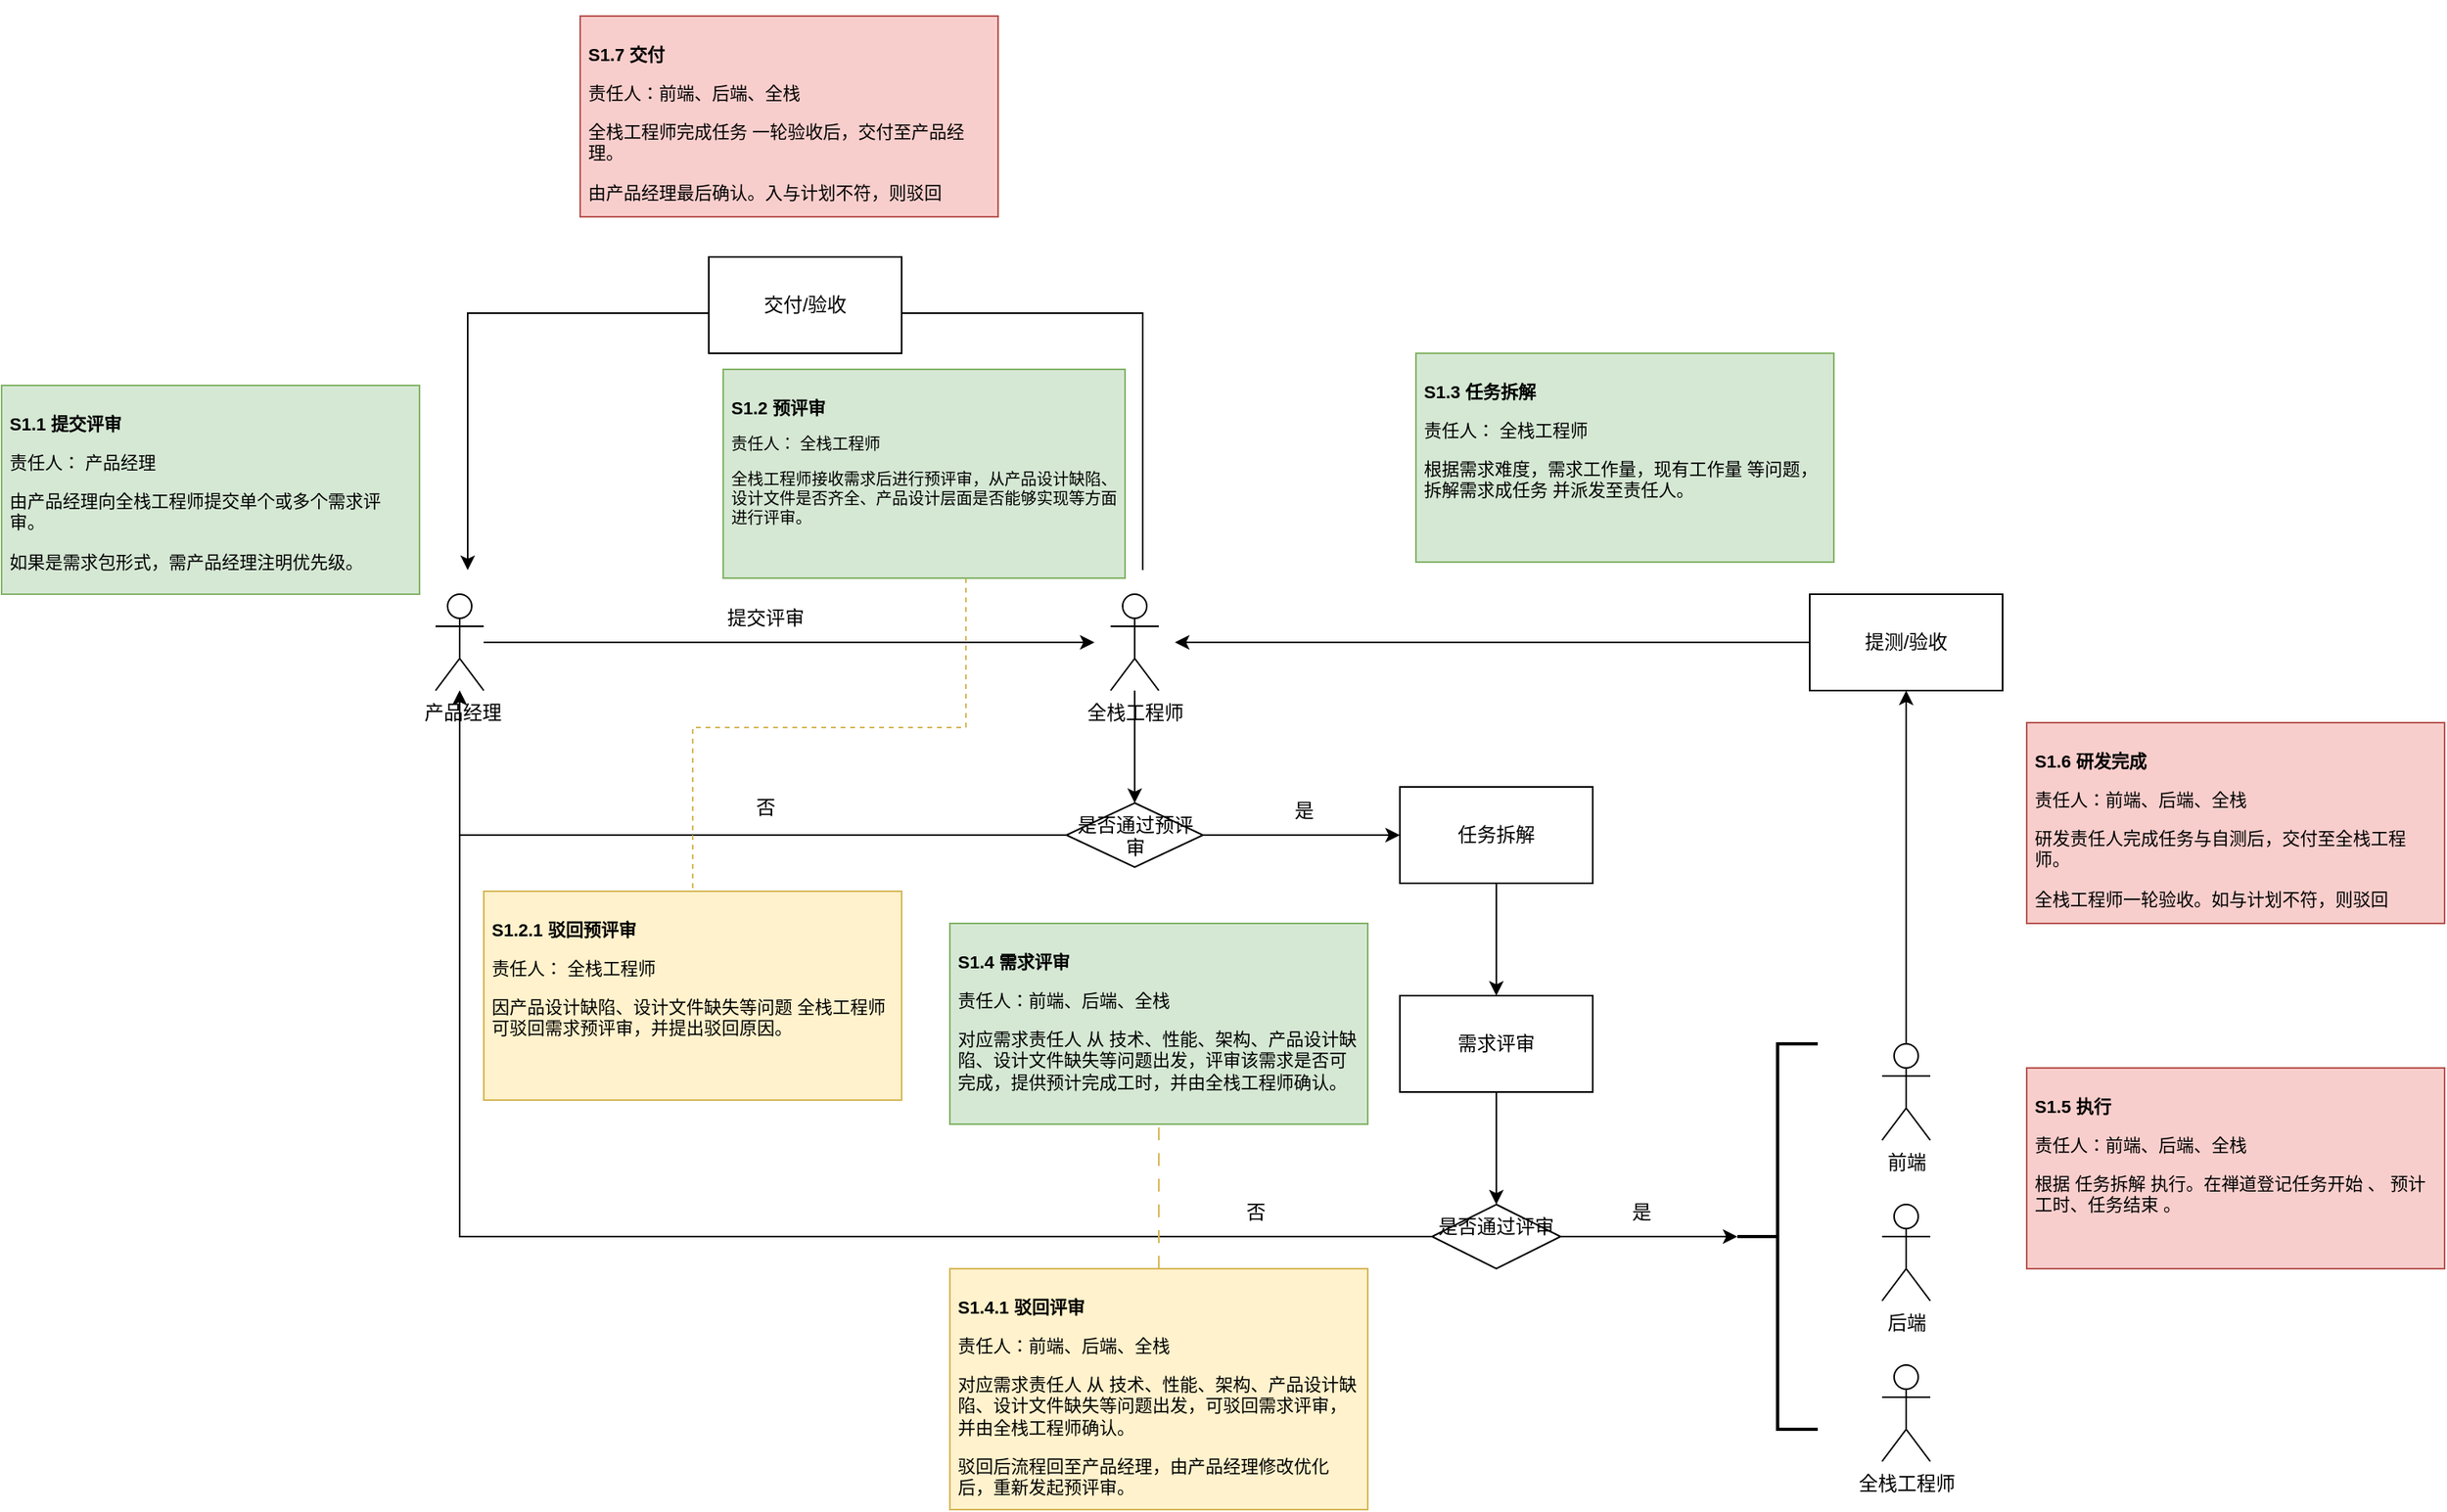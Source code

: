 <mxfile version="22.1.2" type="github">
  <diagram name="第 1 页" id="Yl_Y0jhFx-aN669XCNSj">
    <mxGraphModel dx="2645" dy="2150" grid="1" gridSize="10" guides="1" tooltips="1" connect="1" arrows="1" fold="1" page="1" pageScale="1" pageWidth="827" pageHeight="1169" math="0" shadow="0">
      <root>
        <mxCell id="0" />
        <mxCell id="1" parent="0" />
        <mxCell id="sgvOW9L5jxxhJpml9sWf-3" value="" style="edgeStyle=orthogonalEdgeStyle;rounded=0;orthogonalLoop=1;jettySize=auto;html=1;" edge="1" parent="1" source="sgvOW9L5jxxhJpml9sWf-1">
          <mxGeometry relative="1" as="geometry">
            <mxPoint x="520" y="300" as="targetPoint" />
          </mxGeometry>
        </mxCell>
        <mxCell id="sgvOW9L5jxxhJpml9sWf-1" value="&amp;nbsp;产品经理" style="shape=umlActor;verticalLabelPosition=bottom;verticalAlign=top;html=1;outlineConnect=0;" vertex="1" parent="1">
          <mxGeometry x="110" y="270" width="30" height="60" as="geometry" />
        </mxCell>
        <mxCell id="sgvOW9L5jxxhJpml9sWf-14" value="" style="edgeStyle=orthogonalEdgeStyle;rounded=0;orthogonalLoop=1;jettySize=auto;html=1;" edge="1" parent="1" source="sgvOW9L5jxxhJpml9sWf-5" target="sgvOW9L5jxxhJpml9sWf-13">
          <mxGeometry relative="1" as="geometry" />
        </mxCell>
        <mxCell id="sgvOW9L5jxxhJpml9sWf-5" value="全栈工程师" style="shape=umlActor;verticalLabelPosition=bottom;verticalAlign=top;html=1;outlineConnect=0;" vertex="1" parent="1">
          <mxGeometry x="530" y="270" width="30" height="60" as="geometry" />
        </mxCell>
        <mxCell id="sgvOW9L5jxxhJpml9sWf-9" value="提交评审" style="text;html=1;align=center;verticalAlign=middle;resizable=0;points=[];autosize=1;strokeColor=none;fillColor=none;" vertex="1" parent="1">
          <mxGeometry x="280" y="270" width="70" height="30" as="geometry" />
        </mxCell>
        <mxCell id="sgvOW9L5jxxhJpml9sWf-15" style="edgeStyle=orthogonalEdgeStyle;rounded=0;orthogonalLoop=1;jettySize=auto;html=1;" edge="1" parent="1" source="sgvOW9L5jxxhJpml9sWf-13" target="sgvOW9L5jxxhJpml9sWf-1">
          <mxGeometry relative="1" as="geometry" />
        </mxCell>
        <mxCell id="sgvOW9L5jxxhJpml9sWf-29" style="edgeStyle=orthogonalEdgeStyle;rounded=0;orthogonalLoop=1;jettySize=auto;html=1;entryX=0;entryY=0.5;entryDx=0;entryDy=0;" edge="1" parent="1" source="sgvOW9L5jxxhJpml9sWf-13" target="sgvOW9L5jxxhJpml9sWf-28">
          <mxGeometry relative="1" as="geometry" />
        </mxCell>
        <mxCell id="sgvOW9L5jxxhJpml9sWf-13" value="是否通过预评审" style="rhombus;whiteSpace=wrap;html=1;verticalAlign=top;" vertex="1" parent="1">
          <mxGeometry x="502.5" y="400" width="85" height="40" as="geometry" />
        </mxCell>
        <mxCell id="sgvOW9L5jxxhJpml9sWf-16" value="否" style="text;html=1;align=center;verticalAlign=middle;resizable=0;points=[];autosize=1;strokeColor=none;fillColor=none;" vertex="1" parent="1">
          <mxGeometry x="295" y="388" width="40" height="30" as="geometry" />
        </mxCell>
        <mxCell id="sgvOW9L5jxxhJpml9sWf-17" value="&lt;h1 style=&quot;font-size: 11px;&quot;&gt;&lt;font style=&quot;font-size: 11px;&quot;&gt;&lt;br&gt;&lt;/font&gt;&lt;/h1&gt;&lt;h1 style=&quot;font-size: 11px;&quot;&gt;&lt;font style=&quot;font-size: 11px;&quot;&gt;S1.1 提交评审&lt;/font&gt;&lt;/h1&gt;&lt;p style=&quot;font-size: 11px;&quot;&gt;&lt;font style=&quot;font-size: 11px;&quot;&gt;责任人： 产品经理&lt;/font&gt;&lt;/p&gt;&lt;p style=&quot;font-size: 11px;&quot;&gt;&lt;font style=&quot;font-size: 11px;&quot;&gt;由产品经理向全栈工程师提交单个或多个需求评审。&lt;/font&gt;&lt;/p&gt;&lt;p style=&quot;font-size: 11px;&quot;&gt;&lt;span style=&quot;background-color: initial;&quot;&gt;如果是需求包形式，需产品经理注明优先级。&lt;/span&gt;&lt;/p&gt;" style="text;html=1;strokeColor=#82b366;fillColor=#d5e8d4;spacing=5;spacingTop=-20;whiteSpace=wrap;overflow=hidden;rounded=0;" vertex="1" parent="1">
          <mxGeometry x="-160" y="140" width="260" height="130" as="geometry" />
        </mxCell>
        <mxCell id="sgvOW9L5jxxhJpml9sWf-18" value="&lt;h1 style=&quot;font-size: 11px;&quot;&gt;&lt;font style=&quot;font-size: 11px;&quot;&gt;&lt;br&gt;&lt;/font&gt;&lt;/h1&gt;&lt;h1 style=&quot;font-size: 11px;&quot;&gt;&lt;font style=&quot;font-size: 11px;&quot;&gt;S1.2.1 驳回预评审&lt;/font&gt;&lt;/h1&gt;&lt;p style=&quot;font-size: 11px;&quot;&gt;&lt;font style=&quot;font-size: 11px;&quot;&gt;责任人： 全栈工程师&lt;/font&gt;&lt;/p&gt;&lt;p style=&quot;font-size: 11px;&quot;&gt;&lt;font style=&quot;font-size: 11px;&quot;&gt;因产品设计缺陷、设计文件缺失等问题 全栈工程师 可驳回需求预评审，并提出驳回原因。&lt;/font&gt;&lt;/p&gt;" style="text;html=1;strokeColor=#d6b656;fillColor=#fff2cc;spacing=5;spacingTop=-20;whiteSpace=wrap;overflow=hidden;rounded=0;" vertex="1" parent="1">
          <mxGeometry x="140" y="455" width="260" height="130" as="geometry" />
        </mxCell>
        <mxCell id="sgvOW9L5jxxhJpml9sWf-45" style="edgeStyle=orthogonalEdgeStyle;rounded=0;orthogonalLoop=1;jettySize=auto;html=1;dashed=1;endArrow=none;endFill=0;fillColor=#fff2cc;strokeColor=#d6b656;" edge="1" parent="1" source="sgvOW9L5jxxhJpml9sWf-19" target="sgvOW9L5jxxhJpml9sWf-18">
          <mxGeometry relative="1" as="geometry">
            <Array as="points">
              <mxPoint x="440" y="353" />
              <mxPoint x="270" y="353" />
            </Array>
          </mxGeometry>
        </mxCell>
        <mxCell id="sgvOW9L5jxxhJpml9sWf-19" value="&lt;h1 style=&quot;font-size: 11px;&quot;&gt;&lt;font style=&quot;font-size: 11px;&quot;&gt;&lt;br&gt;&lt;/font&gt;&lt;/h1&gt;&lt;h1 style=&quot;font-size: 11px;&quot;&gt;&lt;font style=&quot;font-size: 11px;&quot;&gt;S1.2 预评审&lt;/font&gt;&lt;/h1&gt;&lt;p style=&quot;font-size: 10px;&quot;&gt;&lt;font style=&quot;font-size: 10px;&quot;&gt;责任人： 全栈工程师&lt;/font&gt;&lt;/p&gt;&lt;p style=&quot;font-size: 10px;&quot;&gt;&lt;span style=&quot;font-size: 10px; background-color: initial;&quot;&gt;全栈工程师接收需求后进行预评审，从&lt;/span&gt;产品设计缺陷、设计文件是否齐全、产品设计层面是否能够实现等方面进行评审。&lt;/p&gt;&lt;font style=&quot;font-size: 11px;&quot;&gt;&lt;br&gt;&lt;/font&gt;" style="text;html=1;strokeColor=#82b366;fillColor=#d5e8d4;spacing=5;spacingTop=-20;whiteSpace=wrap;overflow=hidden;rounded=0;" vertex="1" parent="1">
          <mxGeometry x="289" y="130" width="250" height="130" as="geometry" />
        </mxCell>
        <mxCell id="sgvOW9L5jxxhJpml9sWf-20" value="前端" style="shape=umlActor;verticalLabelPosition=bottom;verticalAlign=top;html=1;outlineConnect=0;" vertex="1" parent="1">
          <mxGeometry x="1010" y="550" width="30" height="60" as="geometry" />
        </mxCell>
        <mxCell id="sgvOW9L5jxxhJpml9sWf-21" value="后端" style="shape=umlActor;verticalLabelPosition=bottom;verticalAlign=top;html=1;outlineConnect=0;" vertex="1" parent="1">
          <mxGeometry x="1010" y="650" width="30" height="60" as="geometry" />
        </mxCell>
        <mxCell id="sgvOW9L5jxxhJpml9sWf-22" value="全栈工程师" style="shape=umlActor;verticalLabelPosition=bottom;verticalAlign=top;html=1;outlineConnect=0;" vertex="1" parent="1">
          <mxGeometry x="1010" y="750" width="30" height="60" as="geometry" />
        </mxCell>
        <mxCell id="sgvOW9L5jxxhJpml9sWf-23" value="" style="strokeWidth=2;html=1;shape=mxgraph.flowchart.annotation_2;align=left;labelPosition=right;pointerEvents=1;" vertex="1" parent="1">
          <mxGeometry x="920" y="550" width="50" height="240" as="geometry" />
        </mxCell>
        <mxCell id="sgvOW9L5jxxhJpml9sWf-25" value="是" style="text;html=1;align=center;verticalAlign=middle;resizable=0;points=[];autosize=1;strokeColor=none;fillColor=none;" vertex="1" parent="1">
          <mxGeometry x="630" y="390" width="40" height="30" as="geometry" />
        </mxCell>
        <mxCell id="sgvOW9L5jxxhJpml9sWf-26" value="&lt;h1 style=&quot;font-size: 11px;&quot;&gt;&lt;font style=&quot;font-size: 11px;&quot;&gt;&lt;br&gt;&lt;/font&gt;&lt;/h1&gt;&lt;h1 style=&quot;font-size: 11px;&quot;&gt;&lt;font style=&quot;font-size: 11px;&quot;&gt;S1.4 需求评审&lt;/font&gt;&lt;/h1&gt;&lt;p style=&quot;font-size: 11px;&quot;&gt;&lt;font style=&quot;font-size: 11px;&quot;&gt;责任人：前端、后端、全栈&lt;/font&gt;&lt;/p&gt;&lt;p style=&quot;font-size: 11px;&quot;&gt;&lt;font style=&quot;font-size: 11px;&quot;&gt;对应需求责任人 从 技术、性能、架构、产品设计缺陷、设计文件缺失等问题出发，评审该需求是否可完成，提供预计完成工时，并由全栈工程师确认。&lt;/font&gt;&lt;/p&gt;&lt;p style=&quot;font-size: 11px;&quot;&gt;&lt;br&gt;&lt;/p&gt;" style="text;html=1;strokeColor=#82b366;fillColor=#d5e8d4;spacing=5;spacingTop=-20;whiteSpace=wrap;overflow=hidden;rounded=0;" vertex="1" parent="1">
          <mxGeometry x="430" y="475" width="260" height="125" as="geometry" />
        </mxCell>
        <mxCell id="sgvOW9L5jxxhJpml9sWf-30" style="edgeStyle=orthogonalEdgeStyle;rounded=0;orthogonalLoop=1;jettySize=auto;html=1;exitX=0.5;exitY=1;exitDx=0;exitDy=0;entryX=0.5;entryY=0;entryDx=0;entryDy=0;" edge="1" parent="1" source="sgvOW9L5jxxhJpml9sWf-28" target="sgvOW9L5jxxhJpml9sWf-34">
          <mxGeometry relative="1" as="geometry">
            <mxPoint x="940" y="420" as="targetPoint" />
          </mxGeometry>
        </mxCell>
        <mxCell id="sgvOW9L5jxxhJpml9sWf-28" value="任务拆解" style="rounded=0;whiteSpace=wrap;html=1;" vertex="1" parent="1">
          <mxGeometry x="710" y="390" width="120" height="60" as="geometry" />
        </mxCell>
        <mxCell id="sgvOW9L5jxxhJpml9sWf-31" value="&lt;h1 style=&quot;font-size: 11px;&quot;&gt;&lt;font style=&quot;font-size: 11px;&quot;&gt;&lt;br&gt;&lt;/font&gt;&lt;/h1&gt;&lt;h1 style=&quot;font-size: 11px;&quot;&gt;&lt;font style=&quot;font-size: 11px;&quot;&gt;S1.3 任务拆解&lt;/font&gt;&lt;/h1&gt;&lt;p style=&quot;font-size: 11px;&quot;&gt;&lt;font style=&quot;font-size: 11px;&quot;&gt;责任人： 全栈工程师&lt;/font&gt;&lt;/p&gt;&lt;p style=&quot;font-size: 11px;&quot;&gt;&lt;font style=&quot;font-size: 11px;&quot;&gt;根据需求难度，需求工作量，现有工作量 等问题，拆解需求成任务 并派发至责任人。&lt;/font&gt;&lt;/p&gt;" style="text;html=1;strokeColor=#82b366;fillColor=#d5e8d4;spacing=5;spacingTop=-20;whiteSpace=wrap;overflow=hidden;rounded=0;" vertex="1" parent="1">
          <mxGeometry x="720" y="120" width="260" height="130" as="geometry" />
        </mxCell>
        <mxCell id="sgvOW9L5jxxhJpml9sWf-35" style="edgeStyle=orthogonalEdgeStyle;rounded=0;orthogonalLoop=1;jettySize=auto;html=1;exitX=1;exitY=0.5;exitDx=0;exitDy=0;" edge="1" parent="1" source="sgvOW9L5jxxhJpml9sWf-36" target="sgvOW9L5jxxhJpml9sWf-23">
          <mxGeometry relative="1" as="geometry" />
        </mxCell>
        <mxCell id="sgvOW9L5jxxhJpml9sWf-37" style="edgeStyle=orthogonalEdgeStyle;rounded=0;orthogonalLoop=1;jettySize=auto;html=1;entryX=0.5;entryY=0;entryDx=0;entryDy=0;" edge="1" parent="1" source="sgvOW9L5jxxhJpml9sWf-34" target="sgvOW9L5jxxhJpml9sWf-36">
          <mxGeometry relative="1" as="geometry" />
        </mxCell>
        <mxCell id="sgvOW9L5jxxhJpml9sWf-34" value="需求评审" style="rounded=0;whiteSpace=wrap;html=1;" vertex="1" parent="1">
          <mxGeometry x="710" y="520" width="120" height="60" as="geometry" />
        </mxCell>
        <mxCell id="sgvOW9L5jxxhJpml9sWf-38" style="edgeStyle=orthogonalEdgeStyle;rounded=0;orthogonalLoop=1;jettySize=auto;html=1;" edge="1" parent="1" source="sgvOW9L5jxxhJpml9sWf-36" target="sgvOW9L5jxxhJpml9sWf-1">
          <mxGeometry relative="1" as="geometry" />
        </mxCell>
        <mxCell id="sgvOW9L5jxxhJpml9sWf-36" value="是否通过评审" style="rhombus;whiteSpace=wrap;html=1;verticalAlign=top;" vertex="1" parent="1">
          <mxGeometry x="730" y="650" width="80" height="40" as="geometry" />
        </mxCell>
        <mxCell id="sgvOW9L5jxxhJpml9sWf-39" value="否" style="text;html=1;align=center;verticalAlign=middle;resizable=0;points=[];autosize=1;strokeColor=none;fillColor=none;" vertex="1" parent="1">
          <mxGeometry x="600" y="640" width="40" height="30" as="geometry" />
        </mxCell>
        <mxCell id="sgvOW9L5jxxhJpml9sWf-40" value="是" style="text;html=1;align=center;verticalAlign=middle;resizable=0;points=[];autosize=1;strokeColor=none;fillColor=none;" vertex="1" parent="1">
          <mxGeometry x="840" y="640" width="40" height="30" as="geometry" />
        </mxCell>
        <mxCell id="sgvOW9L5jxxhJpml9sWf-42" style="edgeStyle=orthogonalEdgeStyle;rounded=0;orthogonalLoop=1;jettySize=auto;html=1;exitX=0.5;exitY=0;exitDx=0;exitDy=0;dashed=1;dashPattern=8 8;endArrow=none;endFill=0;fillColor=#fff2cc;strokeColor=#d6b656;" edge="1" parent="1" source="sgvOW9L5jxxhJpml9sWf-41" target="sgvOW9L5jxxhJpml9sWf-26">
          <mxGeometry relative="1" as="geometry" />
        </mxCell>
        <mxCell id="sgvOW9L5jxxhJpml9sWf-41" value="&lt;h1 style=&quot;font-size: 11px;&quot;&gt;&lt;font style=&quot;font-size: 11px;&quot;&gt;&lt;br&gt;&lt;/font&gt;&lt;/h1&gt;&lt;h1 style=&quot;font-size: 11px;&quot;&gt;&lt;font style=&quot;font-size: 11px;&quot;&gt;S1.4.1 驳回评审&lt;/font&gt;&lt;/h1&gt;&lt;p style=&quot;font-size: 11px;&quot;&gt;&lt;font style=&quot;font-size: 11px;&quot;&gt;责任人：前端、后端、全栈&lt;/font&gt;&lt;/p&gt;&lt;p style=&quot;font-size: 11px;&quot;&gt;&lt;font style=&quot;font-size: 11px;&quot;&gt;对应需求责任人 从 技术、性能、架构、产品设计缺陷、设计文件缺失等问题出发，可驳回需求评审，并由全栈工程师确认。&lt;/font&gt;&lt;/p&gt;&lt;p style=&quot;font-size: 11px;&quot;&gt;&lt;font style=&quot;font-size: 11px;&quot;&gt;驳回后流程回至产品经理，由产品经理修改优化后，重新发起预评审。&lt;/font&gt;&lt;/p&gt;&lt;p style=&quot;font-size: 11px;&quot;&gt;&lt;font style=&quot;font-size: 11px;&quot;&gt;&lt;br&gt;&lt;/font&gt;&lt;/p&gt;&lt;p style=&quot;font-size: 11px;&quot;&gt;&lt;br&gt;&lt;/p&gt;" style="text;html=1;strokeColor=#d6b656;fillColor=#fff2cc;spacing=5;spacingTop=-20;whiteSpace=wrap;overflow=hidden;rounded=0;" vertex="1" parent="1">
          <mxGeometry x="430" y="690" width="260" height="150" as="geometry" />
        </mxCell>
        <mxCell id="sgvOW9L5jxxhJpml9sWf-44" value="&lt;h1 style=&quot;font-size: 11px;&quot;&gt;&lt;font style=&quot;font-size: 11px;&quot;&gt;&lt;br&gt;&lt;/font&gt;&lt;/h1&gt;&lt;h1 style=&quot;font-size: 11px;&quot;&gt;&lt;font style=&quot;font-size: 11px;&quot;&gt;S1.5 执行&lt;/font&gt;&lt;/h1&gt;&lt;p style=&quot;font-size: 11px;&quot;&gt;&lt;font style=&quot;font-size: 11px;&quot;&gt;责任人：前端、后端、全栈&lt;/font&gt;&lt;/p&gt;&lt;p style=&quot;font-size: 11px;&quot;&gt;根据 任务拆解 执行。在禅道登记任务开始 、 预计工时、任务结束 。&lt;/p&gt;&lt;p style=&quot;font-size: 11px;&quot;&gt;&lt;br&gt;&lt;/p&gt;" style="text;html=1;strokeColor=#b85450;fillColor=#f8cecc;spacing=5;spacingTop=-20;whiteSpace=wrap;overflow=hidden;rounded=0;" vertex="1" parent="1">
          <mxGeometry x="1100" y="565" width="260" height="125" as="geometry" />
        </mxCell>
        <mxCell id="sgvOW9L5jxxhJpml9sWf-50" style="edgeStyle=orthogonalEdgeStyle;rounded=0;orthogonalLoop=1;jettySize=auto;html=1;" edge="1" parent="1" source="sgvOW9L5jxxhJpml9sWf-47">
          <mxGeometry relative="1" as="geometry">
            <mxPoint x="570.0" y="300.0" as="targetPoint" />
          </mxGeometry>
        </mxCell>
        <mxCell id="sgvOW9L5jxxhJpml9sWf-47" value="提测/验收" style="rounded=0;whiteSpace=wrap;html=1;" vertex="1" parent="1">
          <mxGeometry x="965" y="270" width="120" height="60" as="geometry" />
        </mxCell>
        <mxCell id="sgvOW9L5jxxhJpml9sWf-48" style="edgeStyle=orthogonalEdgeStyle;rounded=0;orthogonalLoop=1;jettySize=auto;html=1;entryX=0.5;entryY=1;entryDx=0;entryDy=0;" edge="1" parent="1" source="sgvOW9L5jxxhJpml9sWf-20" target="sgvOW9L5jxxhJpml9sWf-47">
          <mxGeometry relative="1" as="geometry" />
        </mxCell>
        <mxCell id="sgvOW9L5jxxhJpml9sWf-49" value="&lt;h1 style=&quot;font-size: 11px;&quot;&gt;&lt;font style=&quot;font-size: 11px;&quot;&gt;&lt;br&gt;&lt;/font&gt;&lt;/h1&gt;&lt;h1 style=&quot;font-size: 11px;&quot;&gt;&lt;font style=&quot;font-size: 11px;&quot;&gt;S1.6 研发完成&lt;/font&gt;&lt;/h1&gt;&lt;p style=&quot;font-size: 11px;&quot;&gt;&lt;font style=&quot;font-size: 11px;&quot;&gt;责任人：前端、后端、全栈&lt;/font&gt;&lt;/p&gt;&lt;p style=&quot;font-size: 11px;&quot;&gt;研发责任人完成任务与自测后，交付至全栈工程师。&lt;/p&gt;&lt;p style=&quot;font-size: 11px;&quot;&gt;全栈工程师一轮验收。如与计划不符，则驳回&lt;/p&gt;&lt;p style=&quot;font-size: 11px;&quot;&gt;&lt;br&gt;&lt;/p&gt;" style="text;html=1;strokeColor=#b85450;fillColor=#f8cecc;spacing=5;spacingTop=-20;whiteSpace=wrap;overflow=hidden;rounded=0;" vertex="1" parent="1">
          <mxGeometry x="1100" y="350" width="260" height="125" as="geometry" />
        </mxCell>
        <mxCell id="sgvOW9L5jxxhJpml9sWf-52" style="edgeStyle=orthogonalEdgeStyle;rounded=0;orthogonalLoop=1;jettySize=auto;html=1;entryX=0.5;entryY=0;entryDx=0;entryDy=0;entryPerimeter=0;" edge="1" parent="1" source="sgvOW9L5jxxhJpml9sWf-54">
          <mxGeometry relative="1" as="geometry">
            <mxPoint x="550" y="255" as="sourcePoint" />
            <mxPoint x="130" y="255" as="targetPoint" />
            <Array as="points">
              <mxPoint x="130" y="95" />
            </Array>
          </mxGeometry>
        </mxCell>
        <mxCell id="sgvOW9L5jxxhJpml9sWf-53" value="&lt;h1 style=&quot;font-size: 11px;&quot;&gt;&lt;font style=&quot;font-size: 11px;&quot;&gt;&lt;br&gt;&lt;/font&gt;&lt;/h1&gt;&lt;h1 style=&quot;font-size: 11px;&quot;&gt;&lt;font style=&quot;font-size: 11px;&quot;&gt;S1.7 交付&lt;/font&gt;&lt;/h1&gt;&lt;p style=&quot;font-size: 11px;&quot;&gt;&lt;font style=&quot;font-size: 11px;&quot;&gt;责任人：前端、后端、全栈&lt;/font&gt;&lt;/p&gt;&lt;p style=&quot;font-size: 11px;&quot;&gt;全栈工程师完成任务 一轮验收后，交付至产品经理。&lt;/p&gt;&lt;p style=&quot;font-size: 11px;&quot;&gt;由产品经理最后确认。入与计划不符，则驳回&lt;/p&gt;&lt;p style=&quot;font-size: 11px;&quot;&gt;&lt;br&gt;&lt;/p&gt;" style="text;html=1;strokeColor=#b85450;fillColor=#f8cecc;spacing=5;spacingTop=-20;whiteSpace=wrap;overflow=hidden;rounded=0;" vertex="1" parent="1">
          <mxGeometry x="200" y="-90" width="260" height="125" as="geometry" />
        </mxCell>
        <mxCell id="sgvOW9L5jxxhJpml9sWf-55" value="" style="edgeStyle=orthogonalEdgeStyle;rounded=0;orthogonalLoop=1;jettySize=auto;html=1;entryX=0.5;entryY=0;entryDx=0;entryDy=0;entryPerimeter=0;" edge="1" parent="1" target="sgvOW9L5jxxhJpml9sWf-54">
          <mxGeometry relative="1" as="geometry">
            <mxPoint x="550" y="255" as="sourcePoint" />
            <mxPoint x="130" y="255" as="targetPoint" />
            <Array as="points">
              <mxPoint x="550" y="95" />
            </Array>
          </mxGeometry>
        </mxCell>
        <mxCell id="sgvOW9L5jxxhJpml9sWf-54" value="交付/验收" style="rounded=0;whiteSpace=wrap;html=1;" vertex="1" parent="1">
          <mxGeometry x="280" y="60" width="120" height="60" as="geometry" />
        </mxCell>
      </root>
    </mxGraphModel>
  </diagram>
</mxfile>
